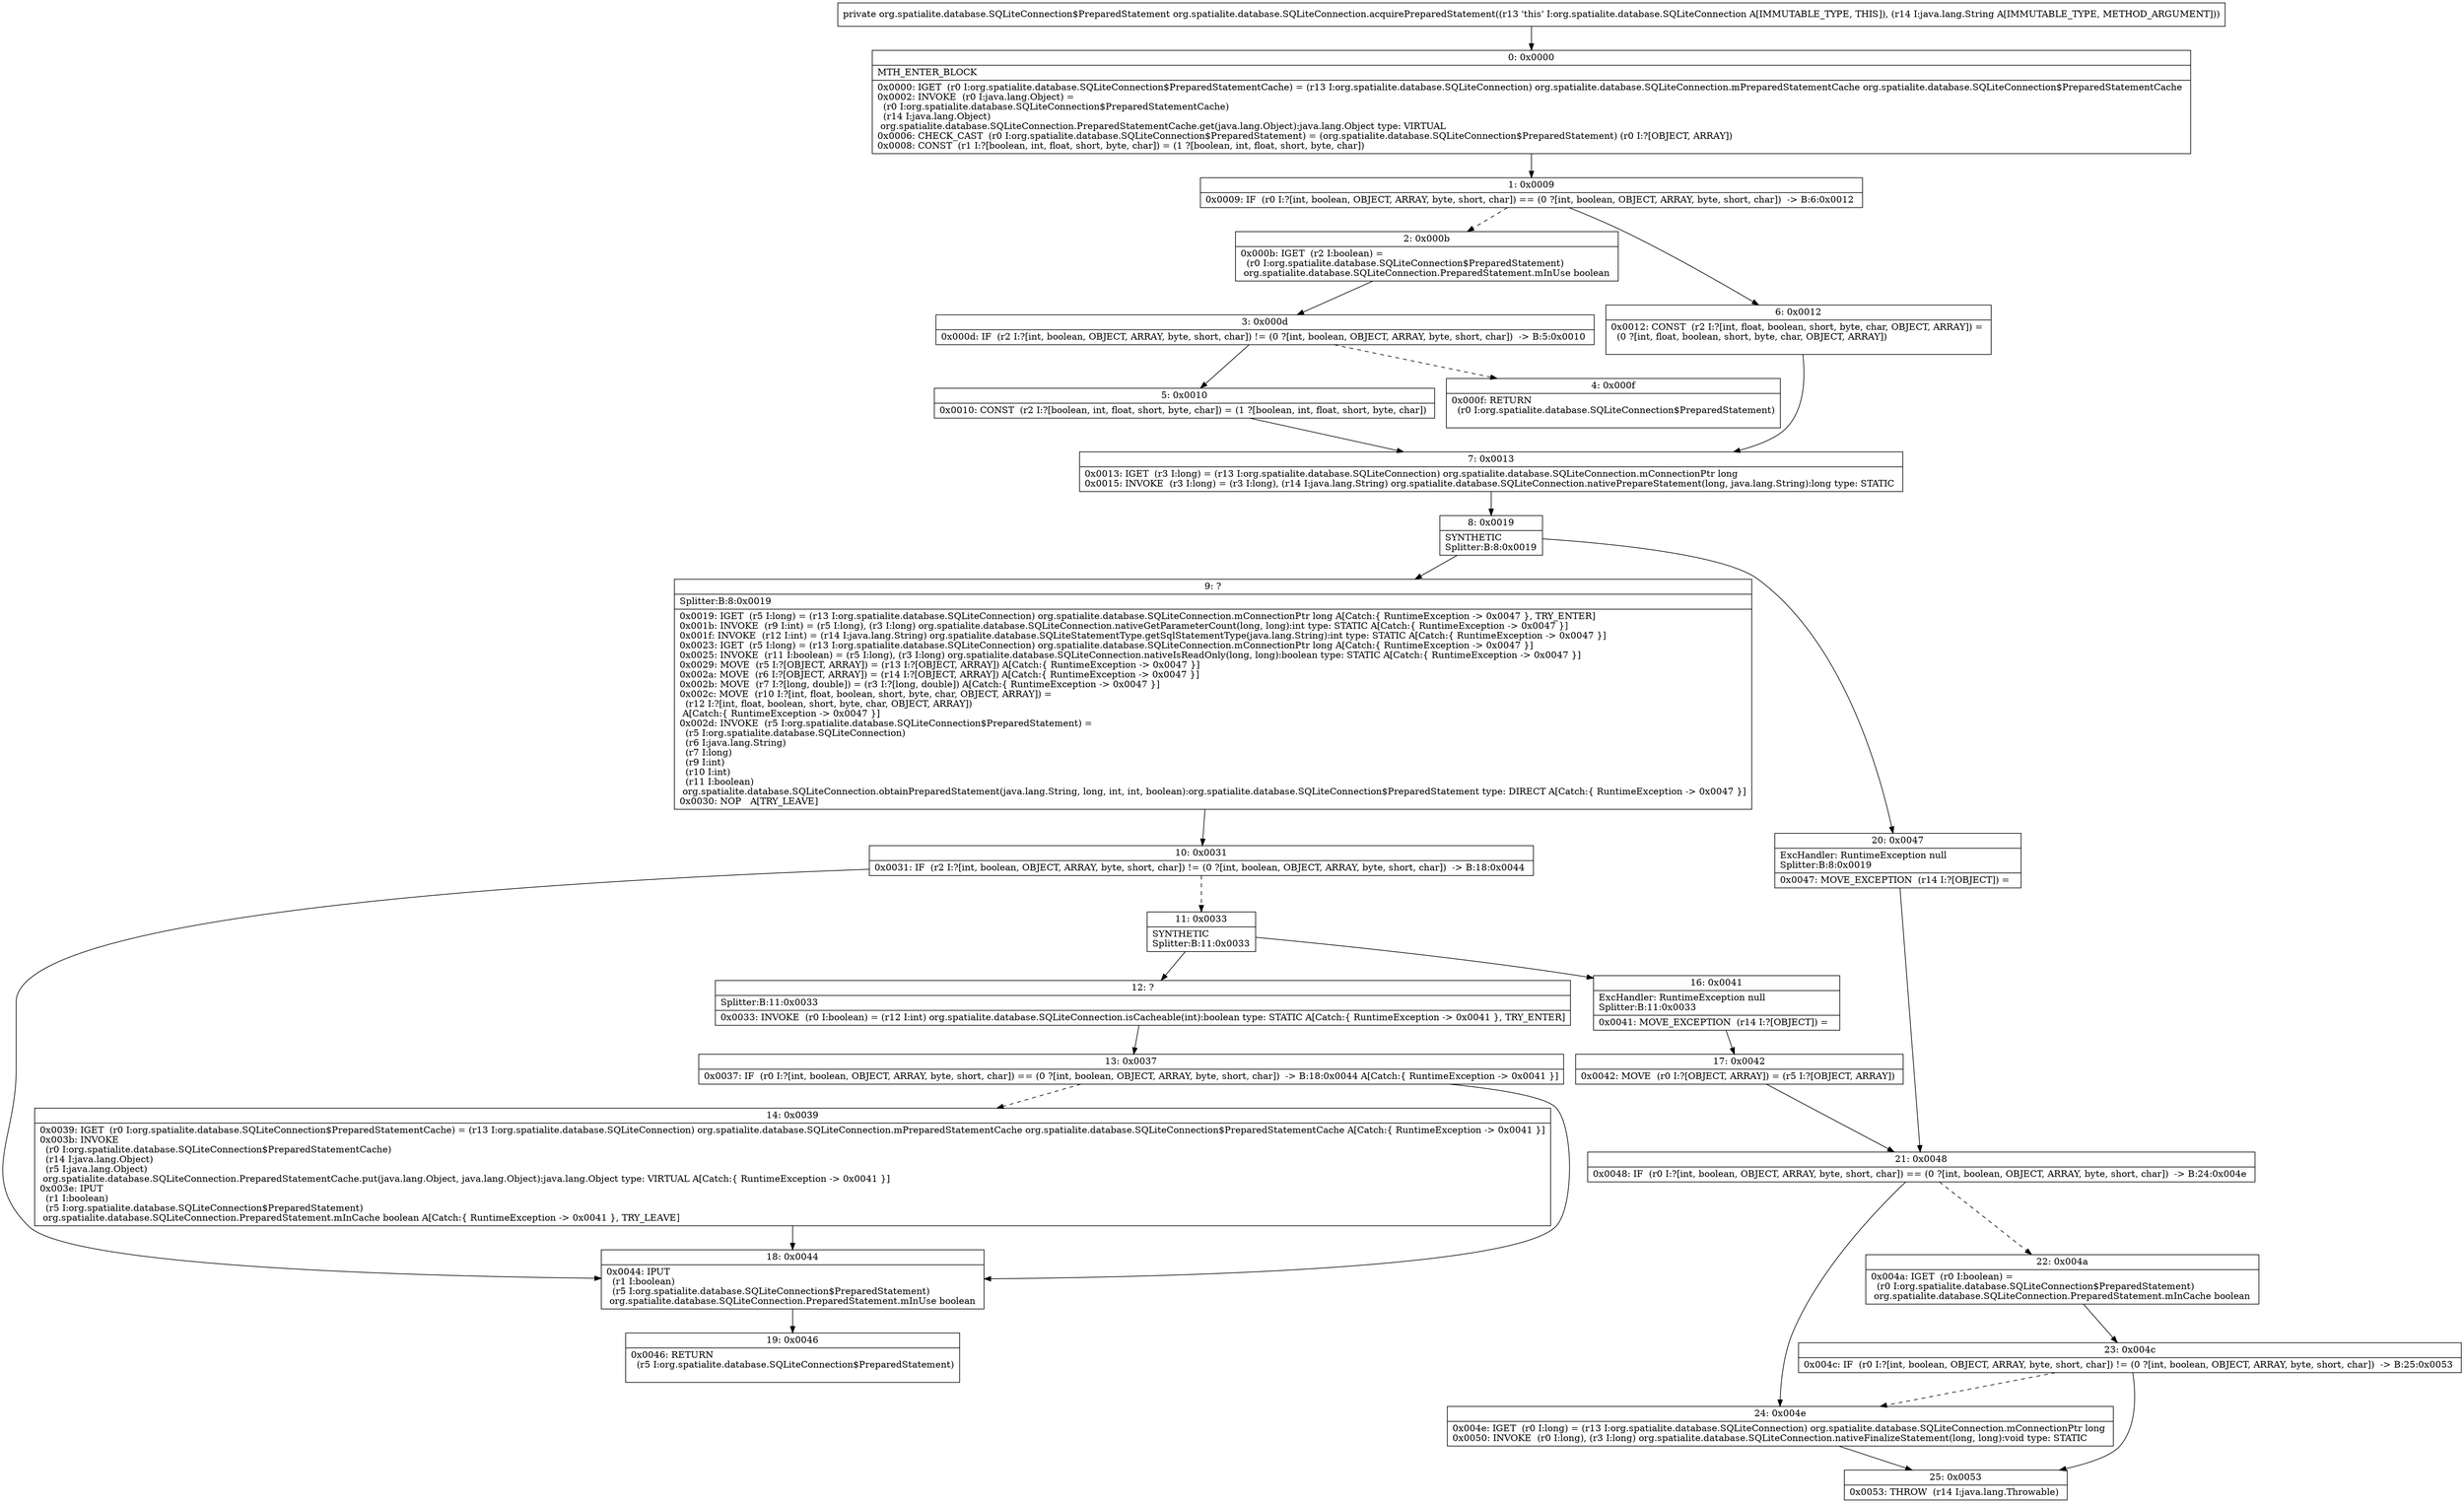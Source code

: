 digraph "CFG fororg.spatialite.database.SQLiteConnection.acquirePreparedStatement(Ljava\/lang\/String;)Lorg\/spatialite\/database\/SQLiteConnection$PreparedStatement;" {
Node_0 [shape=record,label="{0\:\ 0x0000|MTH_ENTER_BLOCK\l|0x0000: IGET  (r0 I:org.spatialite.database.SQLiteConnection$PreparedStatementCache) = (r13 I:org.spatialite.database.SQLiteConnection) org.spatialite.database.SQLiteConnection.mPreparedStatementCache org.spatialite.database.SQLiteConnection$PreparedStatementCache \l0x0002: INVOKE  (r0 I:java.lang.Object) = \l  (r0 I:org.spatialite.database.SQLiteConnection$PreparedStatementCache)\l  (r14 I:java.lang.Object)\l org.spatialite.database.SQLiteConnection.PreparedStatementCache.get(java.lang.Object):java.lang.Object type: VIRTUAL \l0x0006: CHECK_CAST  (r0 I:org.spatialite.database.SQLiteConnection$PreparedStatement) = (org.spatialite.database.SQLiteConnection$PreparedStatement) (r0 I:?[OBJECT, ARRAY]) \l0x0008: CONST  (r1 I:?[boolean, int, float, short, byte, char]) = (1 ?[boolean, int, float, short, byte, char]) \l}"];
Node_1 [shape=record,label="{1\:\ 0x0009|0x0009: IF  (r0 I:?[int, boolean, OBJECT, ARRAY, byte, short, char]) == (0 ?[int, boolean, OBJECT, ARRAY, byte, short, char])  \-\> B:6:0x0012 \l}"];
Node_2 [shape=record,label="{2\:\ 0x000b|0x000b: IGET  (r2 I:boolean) = \l  (r0 I:org.spatialite.database.SQLiteConnection$PreparedStatement)\l org.spatialite.database.SQLiteConnection.PreparedStatement.mInUse boolean \l}"];
Node_3 [shape=record,label="{3\:\ 0x000d|0x000d: IF  (r2 I:?[int, boolean, OBJECT, ARRAY, byte, short, char]) != (0 ?[int, boolean, OBJECT, ARRAY, byte, short, char])  \-\> B:5:0x0010 \l}"];
Node_4 [shape=record,label="{4\:\ 0x000f|0x000f: RETURN  \l  (r0 I:org.spatialite.database.SQLiteConnection$PreparedStatement)\l \l}"];
Node_5 [shape=record,label="{5\:\ 0x0010|0x0010: CONST  (r2 I:?[boolean, int, float, short, byte, char]) = (1 ?[boolean, int, float, short, byte, char]) \l}"];
Node_6 [shape=record,label="{6\:\ 0x0012|0x0012: CONST  (r2 I:?[int, float, boolean, short, byte, char, OBJECT, ARRAY]) = \l  (0 ?[int, float, boolean, short, byte, char, OBJECT, ARRAY])\l \l}"];
Node_7 [shape=record,label="{7\:\ 0x0013|0x0013: IGET  (r3 I:long) = (r13 I:org.spatialite.database.SQLiteConnection) org.spatialite.database.SQLiteConnection.mConnectionPtr long \l0x0015: INVOKE  (r3 I:long) = (r3 I:long), (r14 I:java.lang.String) org.spatialite.database.SQLiteConnection.nativePrepareStatement(long, java.lang.String):long type: STATIC \l}"];
Node_8 [shape=record,label="{8\:\ 0x0019|SYNTHETIC\lSplitter:B:8:0x0019\l}"];
Node_9 [shape=record,label="{9\:\ ?|Splitter:B:8:0x0019\l|0x0019: IGET  (r5 I:long) = (r13 I:org.spatialite.database.SQLiteConnection) org.spatialite.database.SQLiteConnection.mConnectionPtr long A[Catch:\{ RuntimeException \-\> 0x0047 \}, TRY_ENTER]\l0x001b: INVOKE  (r9 I:int) = (r5 I:long), (r3 I:long) org.spatialite.database.SQLiteConnection.nativeGetParameterCount(long, long):int type: STATIC A[Catch:\{ RuntimeException \-\> 0x0047 \}]\l0x001f: INVOKE  (r12 I:int) = (r14 I:java.lang.String) org.spatialite.database.SQLiteStatementType.getSqlStatementType(java.lang.String):int type: STATIC A[Catch:\{ RuntimeException \-\> 0x0047 \}]\l0x0023: IGET  (r5 I:long) = (r13 I:org.spatialite.database.SQLiteConnection) org.spatialite.database.SQLiteConnection.mConnectionPtr long A[Catch:\{ RuntimeException \-\> 0x0047 \}]\l0x0025: INVOKE  (r11 I:boolean) = (r5 I:long), (r3 I:long) org.spatialite.database.SQLiteConnection.nativeIsReadOnly(long, long):boolean type: STATIC A[Catch:\{ RuntimeException \-\> 0x0047 \}]\l0x0029: MOVE  (r5 I:?[OBJECT, ARRAY]) = (r13 I:?[OBJECT, ARRAY]) A[Catch:\{ RuntimeException \-\> 0x0047 \}]\l0x002a: MOVE  (r6 I:?[OBJECT, ARRAY]) = (r14 I:?[OBJECT, ARRAY]) A[Catch:\{ RuntimeException \-\> 0x0047 \}]\l0x002b: MOVE  (r7 I:?[long, double]) = (r3 I:?[long, double]) A[Catch:\{ RuntimeException \-\> 0x0047 \}]\l0x002c: MOVE  (r10 I:?[int, float, boolean, short, byte, char, OBJECT, ARRAY]) = \l  (r12 I:?[int, float, boolean, short, byte, char, OBJECT, ARRAY])\l A[Catch:\{ RuntimeException \-\> 0x0047 \}]\l0x002d: INVOKE  (r5 I:org.spatialite.database.SQLiteConnection$PreparedStatement) = \l  (r5 I:org.spatialite.database.SQLiteConnection)\l  (r6 I:java.lang.String)\l  (r7 I:long)\l  (r9 I:int)\l  (r10 I:int)\l  (r11 I:boolean)\l org.spatialite.database.SQLiteConnection.obtainPreparedStatement(java.lang.String, long, int, int, boolean):org.spatialite.database.SQLiteConnection$PreparedStatement type: DIRECT A[Catch:\{ RuntimeException \-\> 0x0047 \}]\l0x0030: NOP   A[TRY_LEAVE]\l}"];
Node_10 [shape=record,label="{10\:\ 0x0031|0x0031: IF  (r2 I:?[int, boolean, OBJECT, ARRAY, byte, short, char]) != (0 ?[int, boolean, OBJECT, ARRAY, byte, short, char])  \-\> B:18:0x0044 \l}"];
Node_11 [shape=record,label="{11\:\ 0x0033|SYNTHETIC\lSplitter:B:11:0x0033\l}"];
Node_12 [shape=record,label="{12\:\ ?|Splitter:B:11:0x0033\l|0x0033: INVOKE  (r0 I:boolean) = (r12 I:int) org.spatialite.database.SQLiteConnection.isCacheable(int):boolean type: STATIC A[Catch:\{ RuntimeException \-\> 0x0041 \}, TRY_ENTER]\l}"];
Node_13 [shape=record,label="{13\:\ 0x0037|0x0037: IF  (r0 I:?[int, boolean, OBJECT, ARRAY, byte, short, char]) == (0 ?[int, boolean, OBJECT, ARRAY, byte, short, char])  \-\> B:18:0x0044 A[Catch:\{ RuntimeException \-\> 0x0041 \}]\l}"];
Node_14 [shape=record,label="{14\:\ 0x0039|0x0039: IGET  (r0 I:org.spatialite.database.SQLiteConnection$PreparedStatementCache) = (r13 I:org.spatialite.database.SQLiteConnection) org.spatialite.database.SQLiteConnection.mPreparedStatementCache org.spatialite.database.SQLiteConnection$PreparedStatementCache A[Catch:\{ RuntimeException \-\> 0x0041 \}]\l0x003b: INVOKE  \l  (r0 I:org.spatialite.database.SQLiteConnection$PreparedStatementCache)\l  (r14 I:java.lang.Object)\l  (r5 I:java.lang.Object)\l org.spatialite.database.SQLiteConnection.PreparedStatementCache.put(java.lang.Object, java.lang.Object):java.lang.Object type: VIRTUAL A[Catch:\{ RuntimeException \-\> 0x0041 \}]\l0x003e: IPUT  \l  (r1 I:boolean)\l  (r5 I:org.spatialite.database.SQLiteConnection$PreparedStatement)\l org.spatialite.database.SQLiteConnection.PreparedStatement.mInCache boolean A[Catch:\{ RuntimeException \-\> 0x0041 \}, TRY_LEAVE]\l}"];
Node_16 [shape=record,label="{16\:\ 0x0041|ExcHandler: RuntimeException null\lSplitter:B:11:0x0033\l|0x0041: MOVE_EXCEPTION  (r14 I:?[OBJECT]) =  \l}"];
Node_17 [shape=record,label="{17\:\ 0x0042|0x0042: MOVE  (r0 I:?[OBJECT, ARRAY]) = (r5 I:?[OBJECT, ARRAY]) \l}"];
Node_18 [shape=record,label="{18\:\ 0x0044|0x0044: IPUT  \l  (r1 I:boolean)\l  (r5 I:org.spatialite.database.SQLiteConnection$PreparedStatement)\l org.spatialite.database.SQLiteConnection.PreparedStatement.mInUse boolean \l}"];
Node_19 [shape=record,label="{19\:\ 0x0046|0x0046: RETURN  \l  (r5 I:org.spatialite.database.SQLiteConnection$PreparedStatement)\l \l}"];
Node_20 [shape=record,label="{20\:\ 0x0047|ExcHandler: RuntimeException null\lSplitter:B:8:0x0019\l|0x0047: MOVE_EXCEPTION  (r14 I:?[OBJECT]) =  \l}"];
Node_21 [shape=record,label="{21\:\ 0x0048|0x0048: IF  (r0 I:?[int, boolean, OBJECT, ARRAY, byte, short, char]) == (0 ?[int, boolean, OBJECT, ARRAY, byte, short, char])  \-\> B:24:0x004e \l}"];
Node_22 [shape=record,label="{22\:\ 0x004a|0x004a: IGET  (r0 I:boolean) = \l  (r0 I:org.spatialite.database.SQLiteConnection$PreparedStatement)\l org.spatialite.database.SQLiteConnection.PreparedStatement.mInCache boolean \l}"];
Node_23 [shape=record,label="{23\:\ 0x004c|0x004c: IF  (r0 I:?[int, boolean, OBJECT, ARRAY, byte, short, char]) != (0 ?[int, boolean, OBJECT, ARRAY, byte, short, char])  \-\> B:25:0x0053 \l}"];
Node_24 [shape=record,label="{24\:\ 0x004e|0x004e: IGET  (r0 I:long) = (r13 I:org.spatialite.database.SQLiteConnection) org.spatialite.database.SQLiteConnection.mConnectionPtr long \l0x0050: INVOKE  (r0 I:long), (r3 I:long) org.spatialite.database.SQLiteConnection.nativeFinalizeStatement(long, long):void type: STATIC \l}"];
Node_25 [shape=record,label="{25\:\ 0x0053|0x0053: THROW  (r14 I:java.lang.Throwable) \l}"];
MethodNode[shape=record,label="{private org.spatialite.database.SQLiteConnection$PreparedStatement org.spatialite.database.SQLiteConnection.acquirePreparedStatement((r13 'this' I:org.spatialite.database.SQLiteConnection A[IMMUTABLE_TYPE, THIS]), (r14 I:java.lang.String A[IMMUTABLE_TYPE, METHOD_ARGUMENT])) }"];
MethodNode -> Node_0;
Node_0 -> Node_1;
Node_1 -> Node_2[style=dashed];
Node_1 -> Node_6;
Node_2 -> Node_3;
Node_3 -> Node_4[style=dashed];
Node_3 -> Node_5;
Node_5 -> Node_7;
Node_6 -> Node_7;
Node_7 -> Node_8;
Node_8 -> Node_9;
Node_8 -> Node_20;
Node_9 -> Node_10;
Node_10 -> Node_11[style=dashed];
Node_10 -> Node_18;
Node_11 -> Node_12;
Node_11 -> Node_16;
Node_12 -> Node_13;
Node_13 -> Node_14[style=dashed];
Node_13 -> Node_18;
Node_14 -> Node_18;
Node_16 -> Node_17;
Node_17 -> Node_21;
Node_18 -> Node_19;
Node_20 -> Node_21;
Node_21 -> Node_22[style=dashed];
Node_21 -> Node_24;
Node_22 -> Node_23;
Node_23 -> Node_24[style=dashed];
Node_23 -> Node_25;
Node_24 -> Node_25;
}


